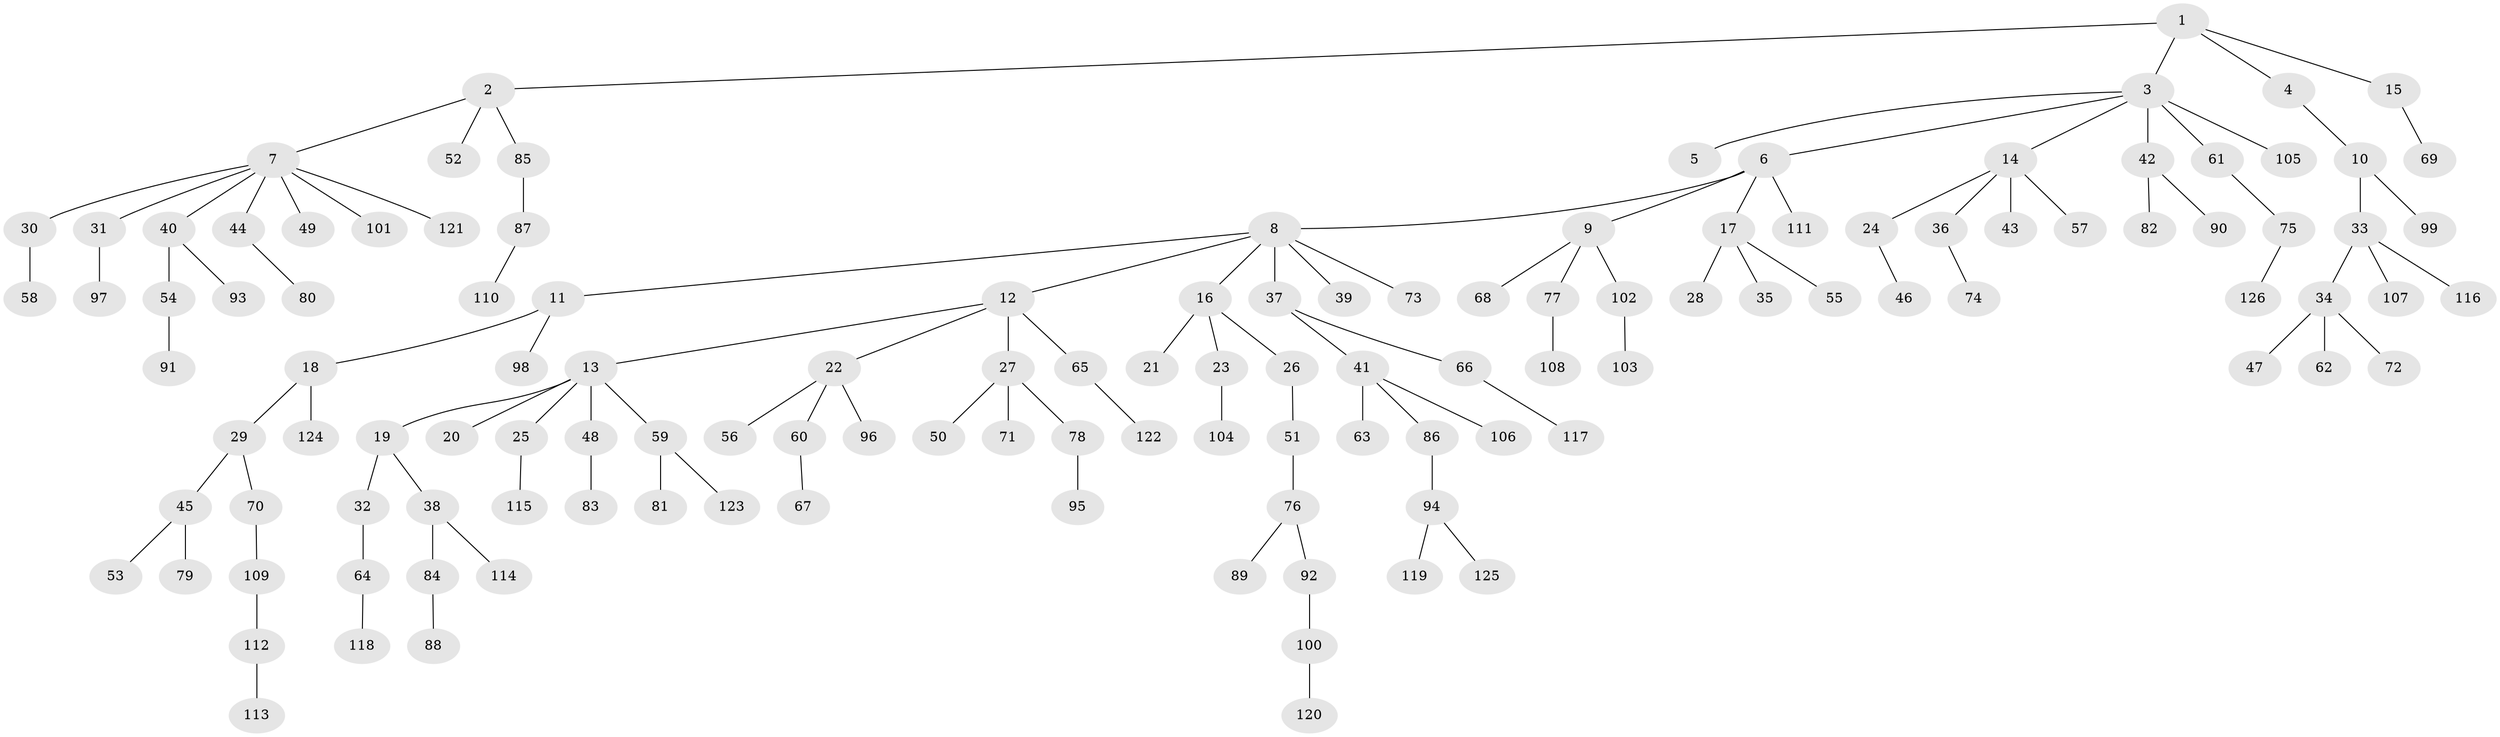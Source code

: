 // coarse degree distribution, {4: 0.09195402298850575, 3: 0.06896551724137931, 7: 0.034482758620689655, 1: 0.6436781609195402, 8: 0.011494252873563218, 6: 0.022988505747126436, 5: 0.011494252873563218, 2: 0.11494252873563218}
// Generated by graph-tools (version 1.1) at 2025/42/03/06/25 10:42:05]
// undirected, 126 vertices, 125 edges
graph export_dot {
graph [start="1"]
  node [color=gray90,style=filled];
  1;
  2;
  3;
  4;
  5;
  6;
  7;
  8;
  9;
  10;
  11;
  12;
  13;
  14;
  15;
  16;
  17;
  18;
  19;
  20;
  21;
  22;
  23;
  24;
  25;
  26;
  27;
  28;
  29;
  30;
  31;
  32;
  33;
  34;
  35;
  36;
  37;
  38;
  39;
  40;
  41;
  42;
  43;
  44;
  45;
  46;
  47;
  48;
  49;
  50;
  51;
  52;
  53;
  54;
  55;
  56;
  57;
  58;
  59;
  60;
  61;
  62;
  63;
  64;
  65;
  66;
  67;
  68;
  69;
  70;
  71;
  72;
  73;
  74;
  75;
  76;
  77;
  78;
  79;
  80;
  81;
  82;
  83;
  84;
  85;
  86;
  87;
  88;
  89;
  90;
  91;
  92;
  93;
  94;
  95;
  96;
  97;
  98;
  99;
  100;
  101;
  102;
  103;
  104;
  105;
  106;
  107;
  108;
  109;
  110;
  111;
  112;
  113;
  114;
  115;
  116;
  117;
  118;
  119;
  120;
  121;
  122;
  123;
  124;
  125;
  126;
  1 -- 2;
  1 -- 3;
  1 -- 4;
  1 -- 15;
  2 -- 7;
  2 -- 52;
  2 -- 85;
  3 -- 5;
  3 -- 6;
  3 -- 14;
  3 -- 42;
  3 -- 61;
  3 -- 105;
  4 -- 10;
  6 -- 8;
  6 -- 9;
  6 -- 17;
  6 -- 111;
  7 -- 30;
  7 -- 31;
  7 -- 40;
  7 -- 44;
  7 -- 49;
  7 -- 101;
  7 -- 121;
  8 -- 11;
  8 -- 12;
  8 -- 16;
  8 -- 37;
  8 -- 39;
  8 -- 73;
  9 -- 68;
  9 -- 77;
  9 -- 102;
  10 -- 33;
  10 -- 99;
  11 -- 18;
  11 -- 98;
  12 -- 13;
  12 -- 22;
  12 -- 27;
  12 -- 65;
  13 -- 19;
  13 -- 20;
  13 -- 25;
  13 -- 48;
  13 -- 59;
  14 -- 24;
  14 -- 36;
  14 -- 43;
  14 -- 57;
  15 -- 69;
  16 -- 21;
  16 -- 23;
  16 -- 26;
  17 -- 28;
  17 -- 35;
  17 -- 55;
  18 -- 29;
  18 -- 124;
  19 -- 32;
  19 -- 38;
  22 -- 56;
  22 -- 60;
  22 -- 96;
  23 -- 104;
  24 -- 46;
  25 -- 115;
  26 -- 51;
  27 -- 50;
  27 -- 71;
  27 -- 78;
  29 -- 45;
  29 -- 70;
  30 -- 58;
  31 -- 97;
  32 -- 64;
  33 -- 34;
  33 -- 107;
  33 -- 116;
  34 -- 47;
  34 -- 62;
  34 -- 72;
  36 -- 74;
  37 -- 41;
  37 -- 66;
  38 -- 84;
  38 -- 114;
  40 -- 54;
  40 -- 93;
  41 -- 63;
  41 -- 86;
  41 -- 106;
  42 -- 82;
  42 -- 90;
  44 -- 80;
  45 -- 53;
  45 -- 79;
  48 -- 83;
  51 -- 76;
  54 -- 91;
  59 -- 81;
  59 -- 123;
  60 -- 67;
  61 -- 75;
  64 -- 118;
  65 -- 122;
  66 -- 117;
  70 -- 109;
  75 -- 126;
  76 -- 89;
  76 -- 92;
  77 -- 108;
  78 -- 95;
  84 -- 88;
  85 -- 87;
  86 -- 94;
  87 -- 110;
  92 -- 100;
  94 -- 119;
  94 -- 125;
  100 -- 120;
  102 -- 103;
  109 -- 112;
  112 -- 113;
}
